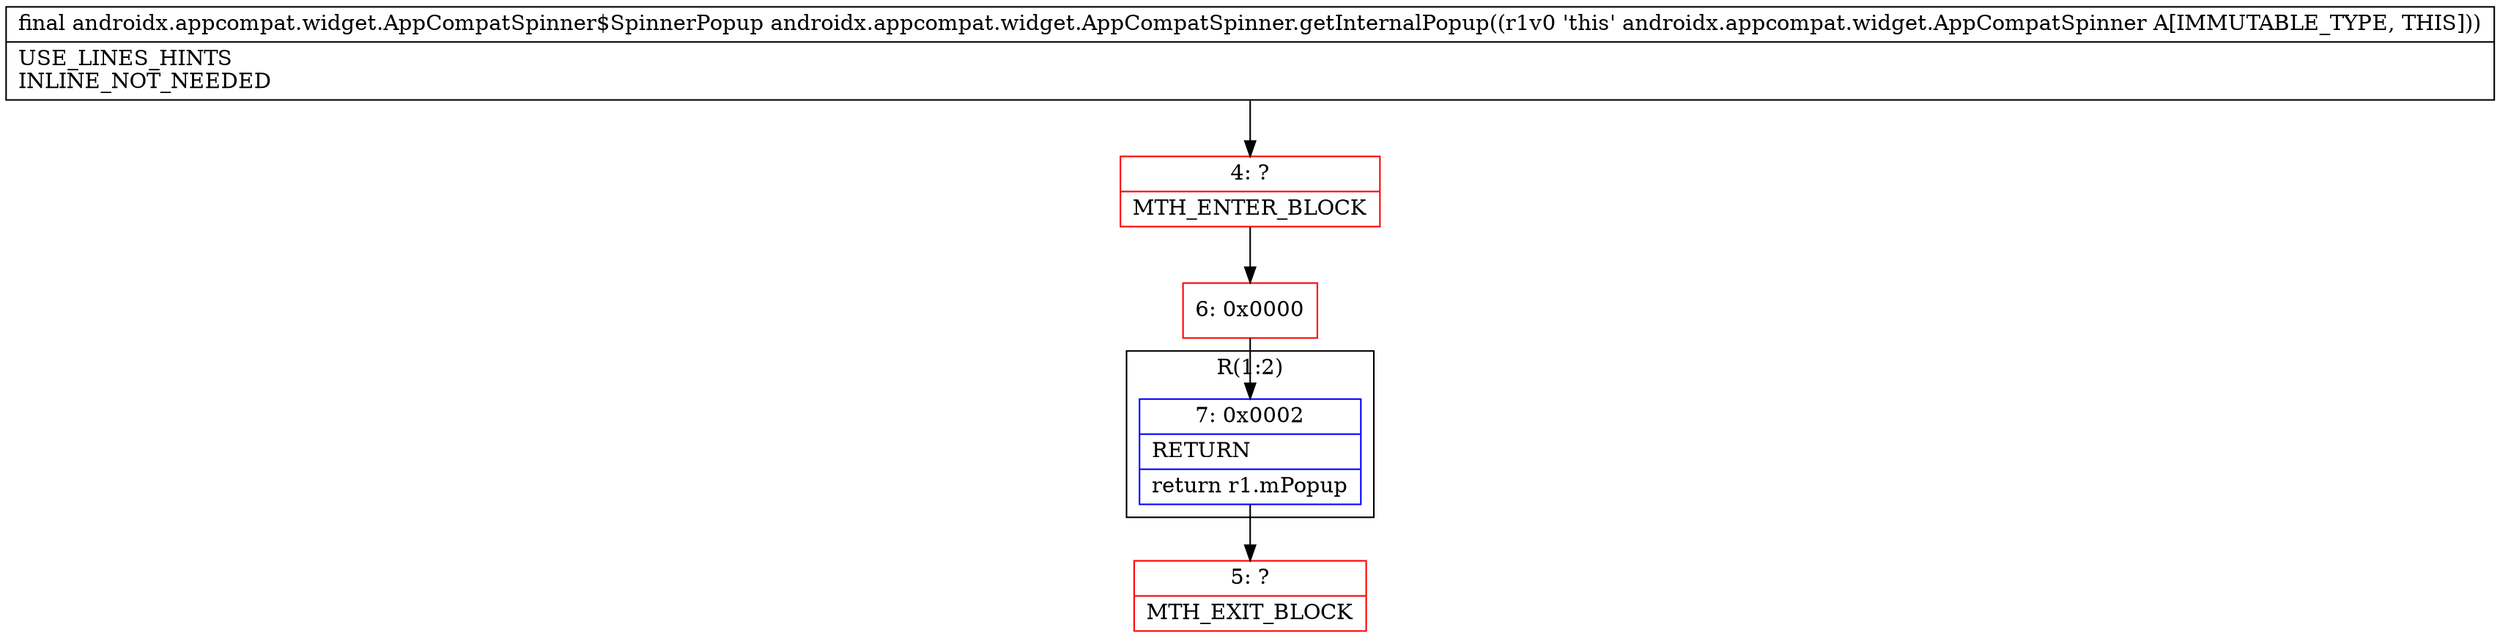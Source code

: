 digraph "CFG forandroidx.appcompat.widget.AppCompatSpinner.getInternalPopup()Landroidx\/appcompat\/widget\/AppCompatSpinner$SpinnerPopup;" {
subgraph cluster_Region_648242801 {
label = "R(1:2)";
node [shape=record,color=blue];
Node_7 [shape=record,label="{7\:\ 0x0002|RETURN\l|return r1.mPopup\l}"];
}
Node_4 [shape=record,color=red,label="{4\:\ ?|MTH_ENTER_BLOCK\l}"];
Node_6 [shape=record,color=red,label="{6\:\ 0x0000}"];
Node_5 [shape=record,color=red,label="{5\:\ ?|MTH_EXIT_BLOCK\l}"];
MethodNode[shape=record,label="{final androidx.appcompat.widget.AppCompatSpinner$SpinnerPopup androidx.appcompat.widget.AppCompatSpinner.getInternalPopup((r1v0 'this' androidx.appcompat.widget.AppCompatSpinner A[IMMUTABLE_TYPE, THIS]))  | USE_LINES_HINTS\lINLINE_NOT_NEEDED\l}"];
MethodNode -> Node_4;Node_7 -> Node_5;
Node_4 -> Node_6;
Node_6 -> Node_7;
}

